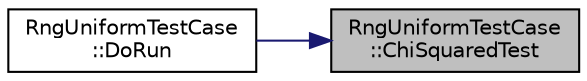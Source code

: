 digraph "RngUniformTestCase::ChiSquaredTest"
{
 // LATEX_PDF_SIZE
  edge [fontname="Helvetica",fontsize="10",labelfontname="Helvetica",labelfontsize="10"];
  node [fontname="Helvetica",fontsize="10",shape=record];
  rankdir="RL";
  Node1 [label="RngUniformTestCase\l::ChiSquaredTest",height=0.2,width=0.4,color="black", fillcolor="grey75", style="filled", fontcolor="black",tooltip=" "];
  Node1 -> Node2 [dir="back",color="midnightblue",fontsize="10",style="solid",fontname="Helvetica"];
  Node2 [label="RngUniformTestCase\l::DoRun",height=0.2,width=0.4,color="black", fillcolor="white", style="filled",URL="$class_rng_uniform_test_case.html#a4b13df62fbfbc583caa61b5f9d32fd05",tooltip="Implementation to actually run this TestCase."];
}
